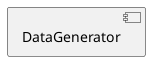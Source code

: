 @startuml
skinparam packageStyle rectangle
skinparam monochrome true

component "DataGenerator" as generate_input_data

@enduml